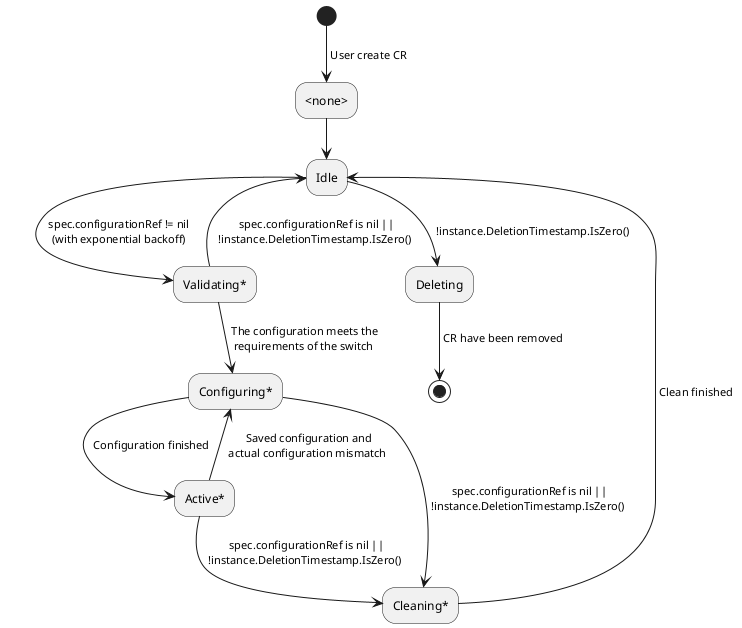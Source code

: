 @startuml switch-port-state

(*) --> [ User create CR ] "<none>"

"<none>" --> "Idle"

"Idle" --> [ spec.configurationRef != nil\n (with exponential backoff)] "Validating*"
"Idle" --> [ !instance.DeletionTimestamp.IsZero() ] "Deleting"


"Validating*" --> [ spec.configurationRef is nil ||\n !instance.DeletionTimestamp.IsZero() ] "Idle"
"Validating*" --> [ The configuration meets the\n requirements of the switch ] "Configuring*"

"Configuring*" --> [ Configuration finished ] "Active*"
"Configuring*" --> [ spec.configurationRef is nil ||\n !instance.DeletionTimestamp.IsZero() ] "Cleaning*"

"Active*" --> [ Saved configuration and\n actual configuration mismatch ] "Configuring*"
"Active*" --> [ spec.configurationRef is nil ||\n !instance.DeletionTimestamp.IsZero() ] "Cleaning*"

"Cleaning*" --> [ Clean finished ] "Idle"

"Deleting" --> [ CR have been removed ] (*)

@enduml
